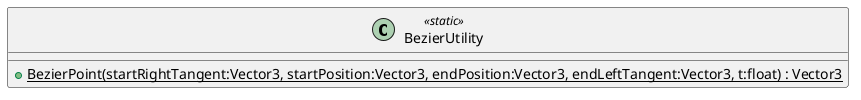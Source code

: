 @startuml
class BezierUtility <<static>> {
    + {static} BezierPoint(startRightTangent:Vector3, startPosition:Vector3, endPosition:Vector3, endLeftTangent:Vector3, t:float) : Vector3
}
@enduml

